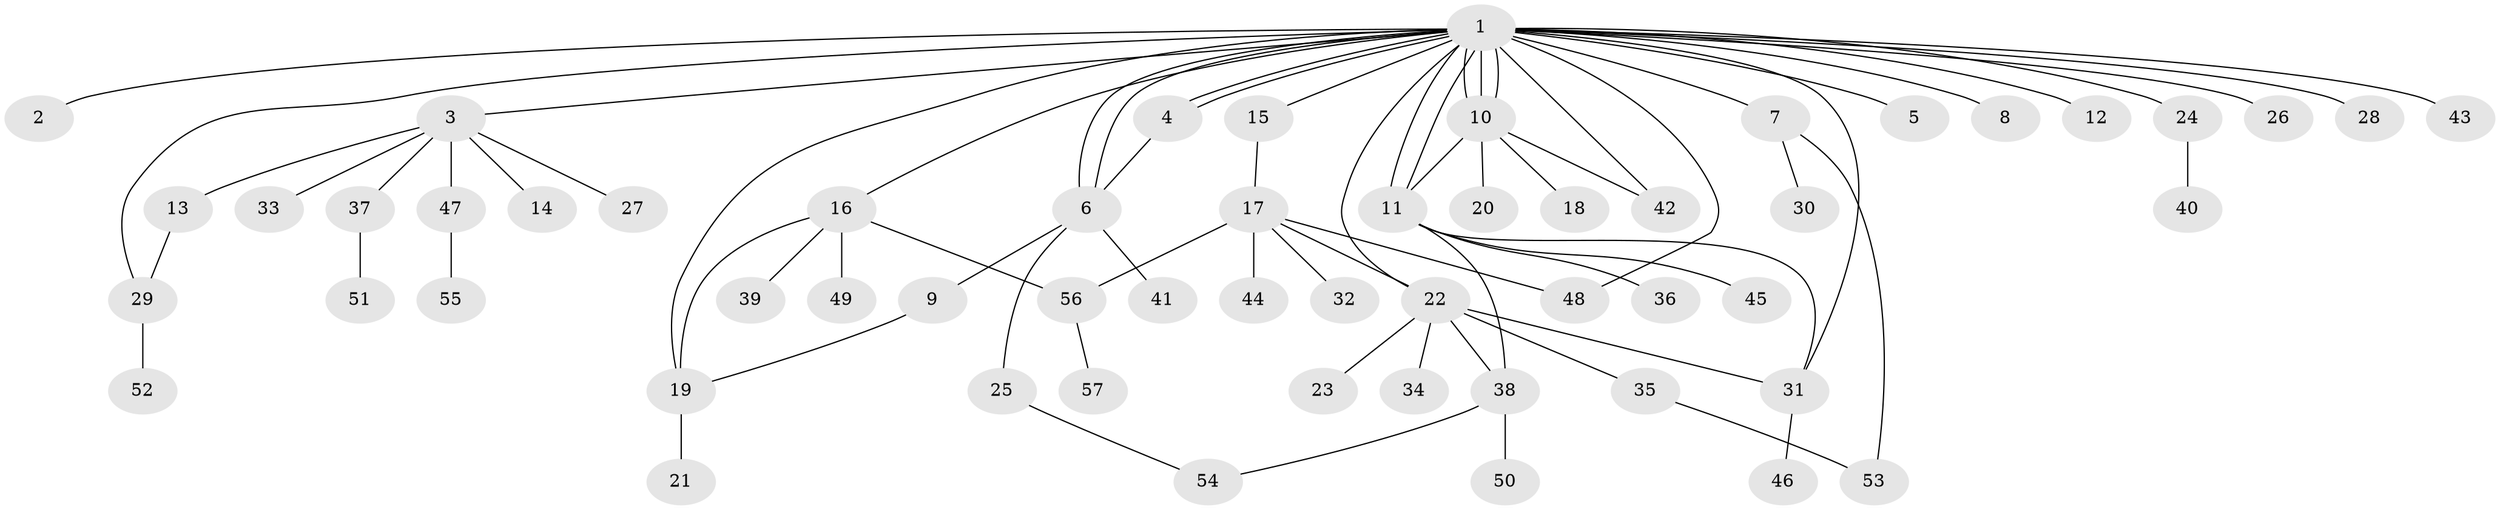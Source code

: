 // coarse degree distribution, {11: 0.03571428571428571, 1: 0.75, 5: 0.03571428571428571, 2: 0.14285714285714285, 13: 0.03571428571428571}
// Generated by graph-tools (version 1.1) at 2025/50/03/04/25 21:50:57]
// undirected, 57 vertices, 75 edges
graph export_dot {
graph [start="1"]
  node [color=gray90,style=filled];
  1;
  2;
  3;
  4;
  5;
  6;
  7;
  8;
  9;
  10;
  11;
  12;
  13;
  14;
  15;
  16;
  17;
  18;
  19;
  20;
  21;
  22;
  23;
  24;
  25;
  26;
  27;
  28;
  29;
  30;
  31;
  32;
  33;
  34;
  35;
  36;
  37;
  38;
  39;
  40;
  41;
  42;
  43;
  44;
  45;
  46;
  47;
  48;
  49;
  50;
  51;
  52;
  53;
  54;
  55;
  56;
  57;
  1 -- 2;
  1 -- 3;
  1 -- 4;
  1 -- 4;
  1 -- 5;
  1 -- 6;
  1 -- 6;
  1 -- 7;
  1 -- 8;
  1 -- 10;
  1 -- 10;
  1 -- 10;
  1 -- 11;
  1 -- 11;
  1 -- 12;
  1 -- 15;
  1 -- 16;
  1 -- 19;
  1 -- 22;
  1 -- 24;
  1 -- 26;
  1 -- 28;
  1 -- 29;
  1 -- 31;
  1 -- 42;
  1 -- 43;
  1 -- 48;
  3 -- 13;
  3 -- 14;
  3 -- 27;
  3 -- 33;
  3 -- 37;
  3 -- 47;
  4 -- 6;
  6 -- 9;
  6 -- 25;
  6 -- 41;
  7 -- 30;
  7 -- 53;
  9 -- 19;
  10 -- 11;
  10 -- 18;
  10 -- 20;
  10 -- 42;
  11 -- 31;
  11 -- 36;
  11 -- 38;
  11 -- 45;
  13 -- 29;
  15 -- 17;
  16 -- 19;
  16 -- 39;
  16 -- 49;
  16 -- 56;
  17 -- 22;
  17 -- 32;
  17 -- 44;
  17 -- 48;
  17 -- 56;
  19 -- 21;
  22 -- 23;
  22 -- 31;
  22 -- 34;
  22 -- 35;
  22 -- 38;
  24 -- 40;
  25 -- 54;
  29 -- 52;
  31 -- 46;
  35 -- 53;
  37 -- 51;
  38 -- 50;
  38 -- 54;
  47 -- 55;
  56 -- 57;
}
